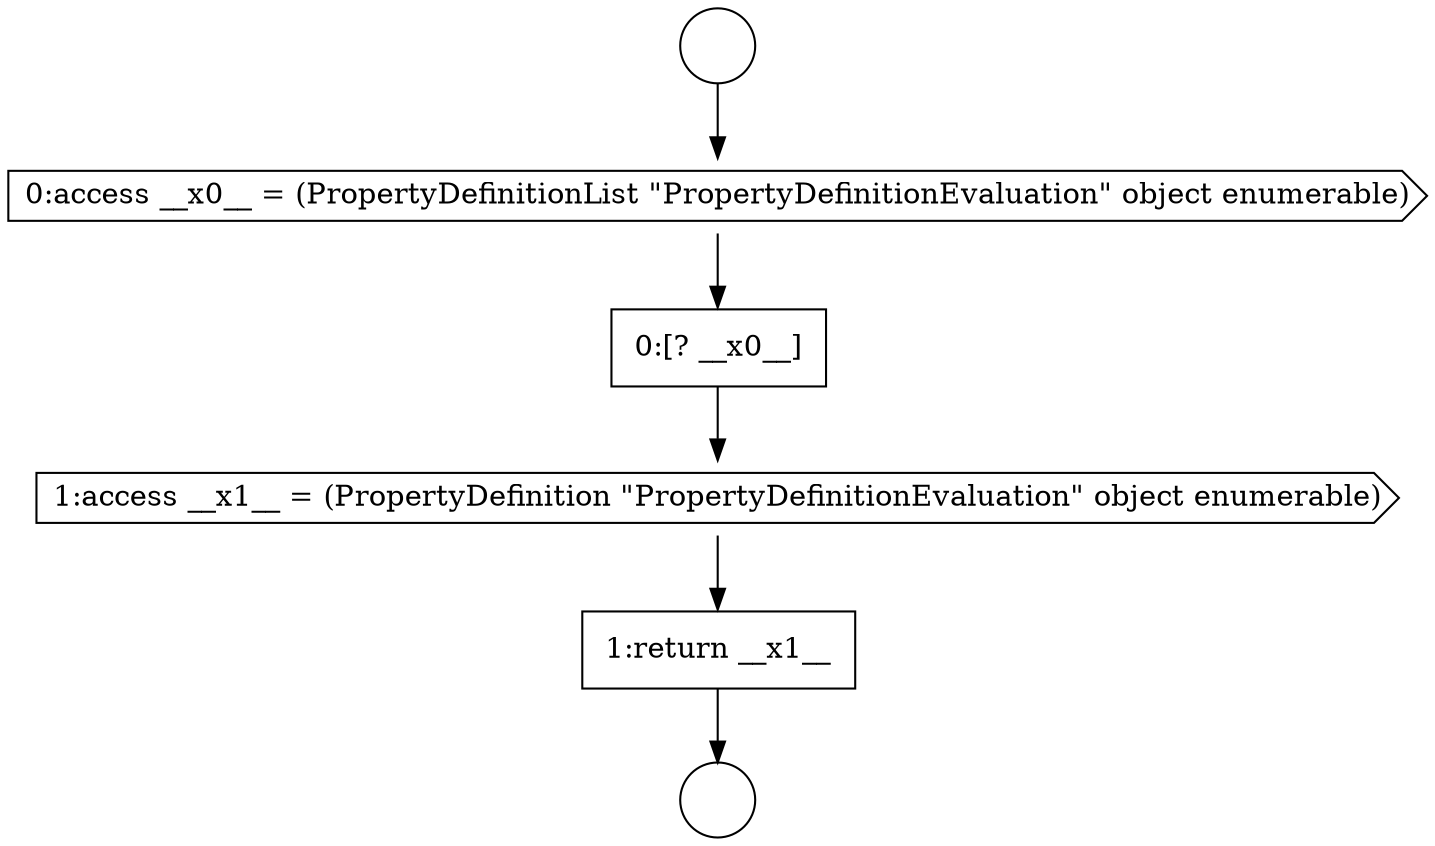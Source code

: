 digraph {
  node3724 [shape=cds, label=<<font color="black">1:access __x1__ = (PropertyDefinition &quot;PropertyDefinitionEvaluation&quot; object enumerable)</font>> color="black" fillcolor="white" style=filled]
  node3720 [shape=circle label=" " color="black" fillcolor="white" style=filled]
  node3723 [shape=none, margin=0, label=<<font color="black">
    <table border="0" cellborder="1" cellspacing="0" cellpadding="10">
      <tr><td align="left">0:[? __x0__]</td></tr>
    </table>
  </font>> color="black" fillcolor="white" style=filled]
  node3722 [shape=cds, label=<<font color="black">0:access __x0__ = (PropertyDefinitionList &quot;PropertyDefinitionEvaluation&quot; object enumerable)</font>> color="black" fillcolor="white" style=filled]
  node3725 [shape=none, margin=0, label=<<font color="black">
    <table border="0" cellborder="1" cellspacing="0" cellpadding="10">
      <tr><td align="left">1:return __x1__</td></tr>
    </table>
  </font>> color="black" fillcolor="white" style=filled]
  node3721 [shape=circle label=" " color="black" fillcolor="white" style=filled]
  node3723 -> node3724 [ color="black"]
  node3725 -> node3721 [ color="black"]
  node3724 -> node3725 [ color="black"]
  node3720 -> node3722 [ color="black"]
  node3722 -> node3723 [ color="black"]
}
